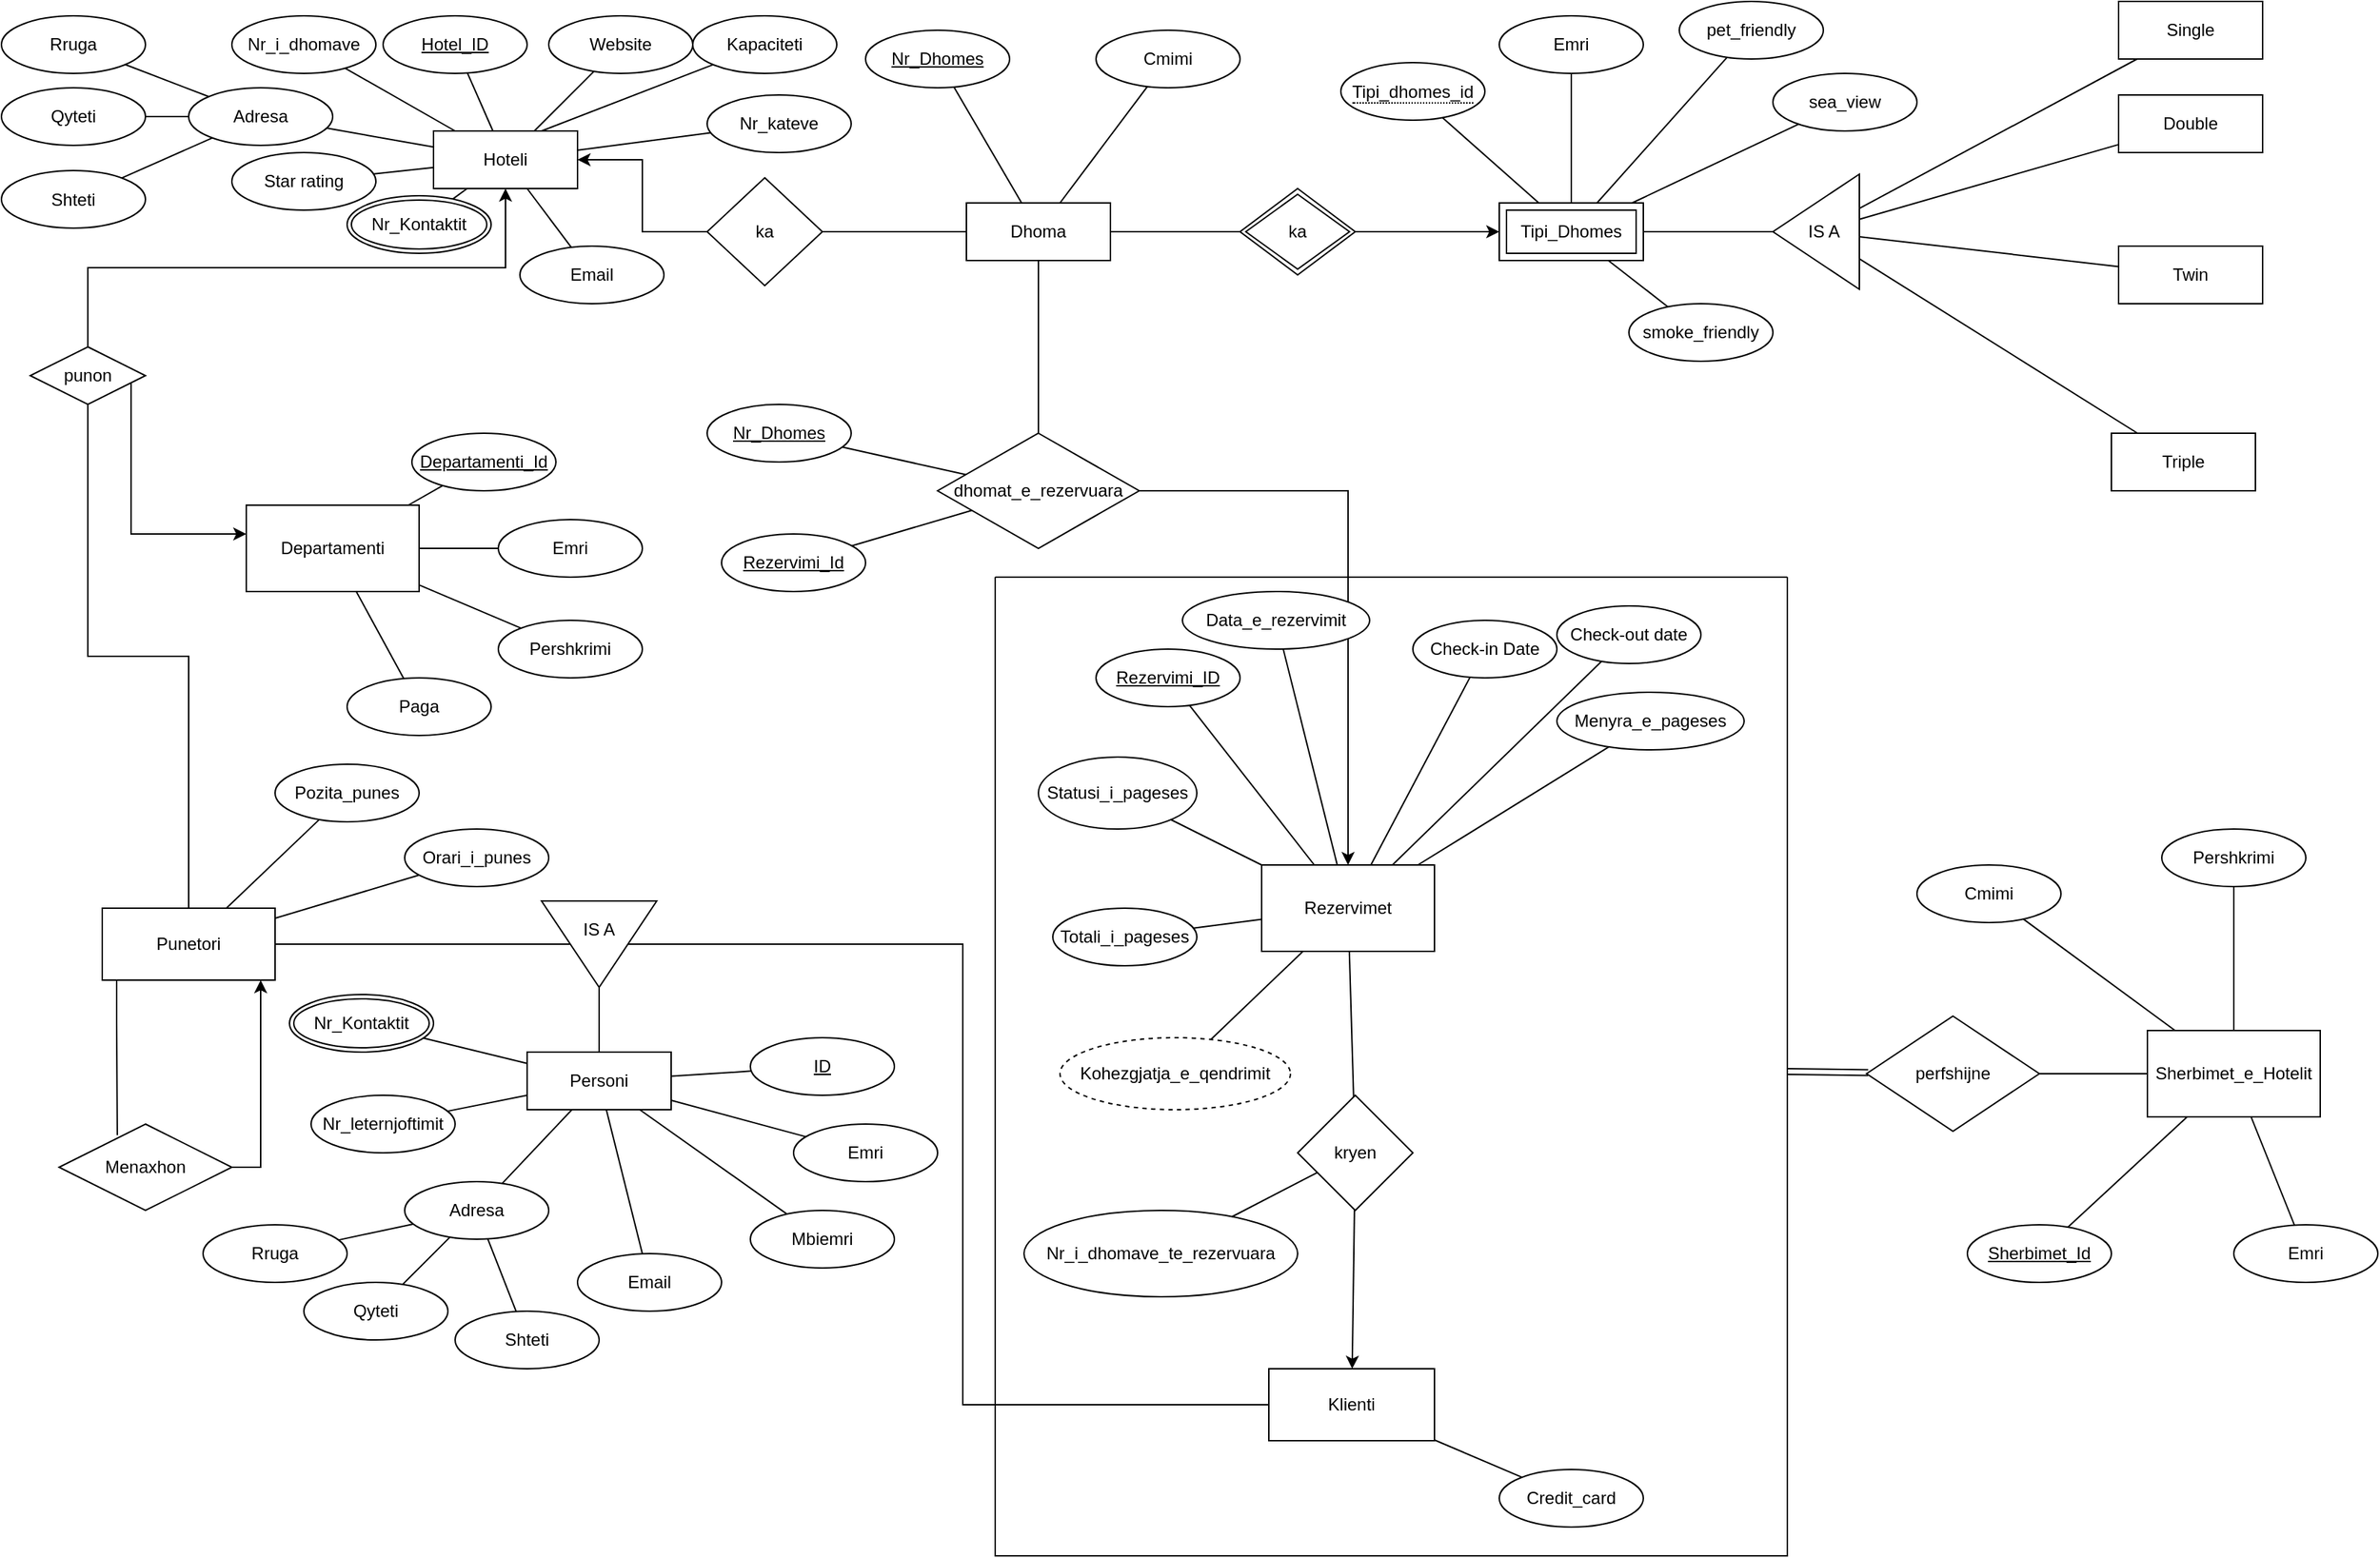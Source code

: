 <mxfile version="22.1.2" type="device">
  <diagram name="Page-1" id="bZDqbWqejR_PBSnVACXH">
    <mxGraphModel dx="1138" dy="535" grid="1" gridSize="10" guides="1" tooltips="1" connect="1" arrows="1" fold="1" page="1" pageScale="1" pageWidth="850" pageHeight="1100" math="0" shadow="0">
      <root>
        <mxCell id="0" />
        <mxCell id="1" parent="0" />
        <mxCell id="uRMu-1FA83THdJbEpQO8-3" value="" style="rounded=0;orthogonalLoop=1;jettySize=auto;html=1;edgeStyle=orthogonalEdgeStyle;exitX=0.5;exitY=0;exitDx=0;exitDy=0;" parent="1" source="uRMu-1FA83THdJbEpQO8-9" target="uRMu-1FA83THdJbEpQO8-1" edge="1">
          <mxGeometry relative="1" as="geometry">
            <mxPoint x="270" y="200" as="targetPoint" />
            <mxPoint x="164.444" y="164.444" as="sourcePoint" />
          </mxGeometry>
        </mxCell>
        <mxCell id="uRMu-1FA83THdJbEpQO8-1" value="Hoteli" style="whiteSpace=wrap;html=1;align=center;" parent="1" vertex="1">
          <mxGeometry x="310" y="100" width="100" height="40" as="geometry" />
        </mxCell>
        <mxCell id="uRMu-1FA83THdJbEpQO8-4" value="Departamenti" style="whiteSpace=wrap;html=1;" parent="1" vertex="1">
          <mxGeometry x="180" y="360" width="120" height="60" as="geometry" />
        </mxCell>
        <mxCell id="uRMu-1FA83THdJbEpQO8-8" value="" style="endArrow=none;html=1;rounded=0;edgeStyle=orthogonalEdgeStyle;" parent="1" source="uRMu-1FA83THdJbEpQO8-10" target="uRMu-1FA83THdJbEpQO8-9" edge="1">
          <mxGeometry relative="1" as="geometry">
            <mxPoint x="100" y="430" as="sourcePoint" />
            <mxPoint x="150" y="570" as="targetPoint" />
          </mxGeometry>
        </mxCell>
        <mxCell id="uRMu-1FA83THdJbEpQO8-11" value="" style="edgeStyle=orthogonalEdgeStyle;rounded=0;orthogonalLoop=1;jettySize=auto;html=1;exitX=1;exitY=0.5;exitDx=0;exitDy=0;" parent="1" source="uRMu-1FA83THdJbEpQO8-9" target="uRMu-1FA83THdJbEpQO8-4" edge="1">
          <mxGeometry relative="1" as="geometry">
            <mxPoint x="40" y="520" as="targetPoint" />
            <Array as="points">
              <mxPoint x="100" y="270" />
              <mxPoint x="100" y="380" />
            </Array>
          </mxGeometry>
        </mxCell>
        <mxCell id="uRMu-1FA83THdJbEpQO8-9" value="punon" style="shape=rhombus;perimeter=rhombusPerimeter;whiteSpace=wrap;html=1;align=center;" parent="1" vertex="1">
          <mxGeometry x="30" y="250" width="80" height="40" as="geometry" />
        </mxCell>
        <mxCell id="uRMu-1FA83THdJbEpQO8-10" value="Punetori" style="whiteSpace=wrap;html=1;" parent="1" vertex="1">
          <mxGeometry x="80" y="640" width="120" height="50" as="geometry" />
        </mxCell>
        <mxCell id="uRMu-1FA83THdJbEpQO8-14" value="Dhoma" style="whiteSpace=wrap;html=1;align=center;" parent="1" vertex="1">
          <mxGeometry x="680" y="150" width="100" height="40" as="geometry" />
        </mxCell>
        <mxCell id="uRMu-1FA83THdJbEpQO8-54" value="" style="edgeStyle=orthogonalEdgeStyle;rounded=0;orthogonalLoop=1;jettySize=auto;html=1;" parent="1" source="uRMu-1FA83THdJbEpQO8-15" target="uRMu-1FA83THdJbEpQO8-1" edge="1">
          <mxGeometry relative="1" as="geometry" />
        </mxCell>
        <mxCell id="uRMu-1FA83THdJbEpQO8-15" value="ka" style="rhombus;whiteSpace=wrap;html=1;" parent="1" vertex="1">
          <mxGeometry x="500" y="132.5" width="80" height="75" as="geometry" />
        </mxCell>
        <mxCell id="uRMu-1FA83THdJbEpQO8-17" value="" style="endArrow=none;html=1;rounded=0;" parent="1" source="uRMu-1FA83THdJbEpQO8-15" target="uRMu-1FA83THdJbEpQO8-14" edge="1">
          <mxGeometry width="50" height="50" relative="1" as="geometry">
            <mxPoint x="390" y="370" as="sourcePoint" />
            <mxPoint x="440" y="320" as="targetPoint" />
          </mxGeometry>
        </mxCell>
        <mxCell id="p3rGY-wQu5UvJGkEOhER-39" value="" style="edgeStyle=orthogonalEdgeStyle;rounded=0;orthogonalLoop=1;jettySize=auto;html=1;" parent="1" source="uRMu-1FA83THdJbEpQO8-25" target="uRMu-1FA83THdJbEpQO8-27" edge="1">
          <mxGeometry relative="1" as="geometry" />
        </mxCell>
        <mxCell id="uRMu-1FA83THdJbEpQO8-25" value="dhomat_e_rezervuara" style="rhombus;whiteSpace=wrap;html=1;" parent="1" vertex="1">
          <mxGeometry x="660" y="310" width="140" height="80" as="geometry" />
        </mxCell>
        <mxCell id="uRMu-1FA83THdJbEpQO8-27" value="Rezervimet" style="whiteSpace=wrap;html=1;" parent="1" vertex="1">
          <mxGeometry x="885" y="610" width="120" height="60" as="geometry" />
        </mxCell>
        <mxCell id="uRMu-1FA83THdJbEpQO8-29" value="" style="endArrow=none;html=1;rounded=0;" parent="1" source="uRMu-1FA83THdJbEpQO8-25" target="uRMu-1FA83THdJbEpQO8-14" edge="1">
          <mxGeometry width="50" height="50" relative="1" as="geometry">
            <mxPoint x="750" y="520" as="sourcePoint" />
            <mxPoint x="800" y="470" as="targetPoint" />
          </mxGeometry>
        </mxCell>
        <mxCell id="uRMu-1FA83THdJbEpQO8-37" value="perfshijne" style="rhombus;whiteSpace=wrap;html=1;" parent="1" vertex="1">
          <mxGeometry x="1305" y="715" width="120" height="80" as="geometry" />
        </mxCell>
        <mxCell id="uRMu-1FA83THdJbEpQO8-40" value="Sherbimet_e_Hotelit" style="whiteSpace=wrap;html=1;" parent="1" vertex="1">
          <mxGeometry x="1500" y="725" width="120" height="60" as="geometry" />
        </mxCell>
        <mxCell id="uRMu-1FA83THdJbEpQO8-42" value="Hotel_ID" style="ellipse;whiteSpace=wrap;html=1;align=center;fontStyle=4;" parent="1" vertex="1">
          <mxGeometry x="275" y="20" width="100" height="40" as="geometry" />
        </mxCell>
        <mxCell id="uRMu-1FA83THdJbEpQO8-43" value="" style="endArrow=none;html=1;rounded=0;" parent="1" source="uRMu-1FA83THdJbEpQO8-42" target="uRMu-1FA83THdJbEpQO8-1" edge="1">
          <mxGeometry relative="1" as="geometry">
            <mxPoint x="500" y="310" as="sourcePoint" />
            <mxPoint x="320" y="150" as="targetPoint" />
            <Array as="points" />
          </mxGeometry>
        </mxCell>
        <mxCell id="uRMu-1FA83THdJbEpQO8-44" value="Adresa" style="ellipse;whiteSpace=wrap;html=1;align=center;" parent="1" vertex="1">
          <mxGeometry x="140" y="70" width="100" height="40" as="geometry" />
        </mxCell>
        <mxCell id="uRMu-1FA83THdJbEpQO8-45" value="Website" style="ellipse;whiteSpace=wrap;html=1;align=center;" parent="1" vertex="1">
          <mxGeometry x="390" y="20" width="100" height="40" as="geometry" />
        </mxCell>
        <mxCell id="uRMu-1FA83THdJbEpQO8-46" value="Kapaciteti" style="ellipse;whiteSpace=wrap;html=1;align=center;" parent="1" vertex="1">
          <mxGeometry x="490" y="20" width="100" height="40" as="geometry" />
        </mxCell>
        <mxCell id="uRMu-1FA83THdJbEpQO8-47" value="Nr_i_dhomave" style="ellipse;whiteSpace=wrap;html=1;align=center;" parent="1" vertex="1">
          <mxGeometry x="170" y="20" width="100" height="40" as="geometry" />
        </mxCell>
        <mxCell id="uRMu-1FA83THdJbEpQO8-50" value="Nr_kateve" style="ellipse;whiteSpace=wrap;html=1;align=center;" parent="1" vertex="1">
          <mxGeometry x="500" y="75" width="100" height="40" as="geometry" />
        </mxCell>
        <mxCell id="uRMu-1FA83THdJbEpQO8-52" value="" style="endArrow=none;html=1;rounded=0;" parent="1" source="uRMu-1FA83THdJbEpQO8-44" target="uRMu-1FA83THdJbEpQO8-1" edge="1">
          <mxGeometry relative="1" as="geometry">
            <mxPoint x="260" y="110" as="sourcePoint" />
            <mxPoint x="420" y="110" as="targetPoint" />
          </mxGeometry>
        </mxCell>
        <mxCell id="uRMu-1FA83THdJbEpQO8-53" value="" style="endArrow=none;html=1;rounded=0;" parent="1" source="uRMu-1FA83THdJbEpQO8-1" target="uRMu-1FA83THdJbEpQO8-45" edge="1">
          <mxGeometry relative="1" as="geometry">
            <mxPoint x="260" y="110" as="sourcePoint" />
            <mxPoint x="420" y="110" as="targetPoint" />
          </mxGeometry>
        </mxCell>
        <mxCell id="uRMu-1FA83THdJbEpQO8-55" value="" style="endArrow=none;html=1;rounded=0;" parent="1" source="uRMu-1FA83THdJbEpQO8-1" target="uRMu-1FA83THdJbEpQO8-50" edge="1">
          <mxGeometry relative="1" as="geometry">
            <mxPoint x="400" y="230" as="sourcePoint" />
            <mxPoint x="560" y="230" as="targetPoint" />
          </mxGeometry>
        </mxCell>
        <mxCell id="uRMu-1FA83THdJbEpQO8-56" value="" style="endArrow=none;html=1;rounded=0;exitX=0.75;exitY=0;exitDx=0;exitDy=0;" parent="1" source="uRMu-1FA83THdJbEpQO8-1" target="uRMu-1FA83THdJbEpQO8-46" edge="1">
          <mxGeometry relative="1" as="geometry">
            <mxPoint x="400" y="230" as="sourcePoint" />
            <mxPoint x="560" y="230" as="targetPoint" />
          </mxGeometry>
        </mxCell>
        <mxCell id="uRMu-1FA83THdJbEpQO8-58" value="" style="endArrow=none;html=1;rounded=0;" parent="1" source="uRMu-1FA83THdJbEpQO8-47" target="uRMu-1FA83THdJbEpQO8-1" edge="1">
          <mxGeometry relative="1" as="geometry">
            <mxPoint x="400" y="290" as="sourcePoint" />
            <mxPoint x="560" y="290" as="targetPoint" />
          </mxGeometry>
        </mxCell>
        <mxCell id="uRMu-1FA83THdJbEpQO8-60" value="" style="endArrow=none;html=1;rounded=0;" parent="1" source="uRMu-1FA83THdJbEpQO8-1" target="ZMb_qGOF551r1S94tdq5-6" edge="1">
          <mxGeometry relative="1" as="geometry">
            <mxPoint x="400" y="290" as="sourcePoint" />
            <mxPoint x="429.992" y="208.422" as="targetPoint" />
          </mxGeometry>
        </mxCell>
        <mxCell id="uRMu-1FA83THdJbEpQO8-61" value="" style="endArrow=none;html=1;rounded=0;" parent="1" source="uRMu-1FA83THdJbEpQO8-195" target="uRMu-1FA83THdJbEpQO8-1" edge="1">
          <mxGeometry relative="1" as="geometry">
            <mxPoint x="267.974" y="233.423" as="sourcePoint" />
            <mxPoint x="560" y="290" as="targetPoint" />
          </mxGeometry>
        </mxCell>
        <mxCell id="uRMu-1FA83THdJbEpQO8-62" value="Nr_Dhomes" style="ellipse;whiteSpace=wrap;html=1;align=center;fontStyle=4;" parent="1" vertex="1">
          <mxGeometry x="610" y="30" width="100" height="40" as="geometry" />
        </mxCell>
        <mxCell id="uRMu-1FA83THdJbEpQO8-63" value="Cmimi" style="ellipse;whiteSpace=wrap;html=1;align=center;" parent="1" vertex="1">
          <mxGeometry x="770" y="30" width="100" height="40" as="geometry" />
        </mxCell>
        <mxCell id="uRMu-1FA83THdJbEpQO8-68" value="" style="endArrow=none;html=1;rounded=0;" parent="1" source="uRMu-1FA83THdJbEpQO8-14" target="uRMu-1FA83THdJbEpQO8-62" edge="1">
          <mxGeometry relative="1" as="geometry">
            <mxPoint x="720" y="290" as="sourcePoint" />
            <mxPoint x="880" y="290" as="targetPoint" />
          </mxGeometry>
        </mxCell>
        <mxCell id="uRMu-1FA83THdJbEpQO8-69" value="" style="endArrow=none;html=1;rounded=0;" parent="1" source="uRMu-1FA83THdJbEpQO8-14" target="uRMu-1FA83THdJbEpQO8-63" edge="1">
          <mxGeometry relative="1" as="geometry">
            <mxPoint x="720" y="290" as="sourcePoint" />
            <mxPoint x="880" y="290" as="targetPoint" />
          </mxGeometry>
        </mxCell>
        <mxCell id="uRMu-1FA83THdJbEpQO8-79" value="smoke_friendly" style="ellipse;whiteSpace=wrap;html=1;align=center;" parent="1" vertex="1">
          <mxGeometry x="1140" y="220" width="100" height="40" as="geometry" />
        </mxCell>
        <mxCell id="uRMu-1FA83THdJbEpQO8-80" value="Emri" style="ellipse;whiteSpace=wrap;html=1;align=center;" parent="1" vertex="1">
          <mxGeometry x="1050" y="20" width="100" height="40" as="geometry" />
        </mxCell>
        <mxCell id="uRMu-1FA83THdJbEpQO8-81" value="sea_view" style="ellipse;whiteSpace=wrap;html=1;align=center;" parent="1" vertex="1">
          <mxGeometry x="1240" y="60" width="100" height="40" as="geometry" />
        </mxCell>
        <mxCell id="uRMu-1FA83THdJbEpQO8-84" value="pet_friendly" style="ellipse;whiteSpace=wrap;html=1;align=center;" parent="1" vertex="1">
          <mxGeometry x="1175" y="10" width="100" height="40" as="geometry" />
        </mxCell>
        <mxCell id="uRMu-1FA83THdJbEpQO8-85" value="" style="endArrow=none;html=1;rounded=0;" parent="1" source="uRMu-1FA83THdJbEpQO8-205" target="uRMu-1FA83THdJbEpQO8-79" edge="1">
          <mxGeometry relative="1" as="geometry">
            <mxPoint x="1101" y="181.421" as="sourcePoint" />
            <mxPoint x="1320" y="90" as="targetPoint" />
          </mxGeometry>
        </mxCell>
        <mxCell id="uRMu-1FA83THdJbEpQO8-86" value="" style="endArrow=none;html=1;rounded=0;" parent="1" source="uRMu-1FA83THdJbEpQO8-205" target="uRMu-1FA83THdJbEpQO8-84" edge="1">
          <mxGeometry relative="1" as="geometry">
            <mxPoint x="1101" y="155.454" as="sourcePoint" />
            <mxPoint x="1320" y="90" as="targetPoint" />
          </mxGeometry>
        </mxCell>
        <mxCell id="uRMu-1FA83THdJbEpQO8-88" value="" style="endArrow=none;html=1;rounded=0;" parent="1" source="uRMu-1FA83THdJbEpQO8-205" target="uRMu-1FA83THdJbEpQO8-80" edge="1">
          <mxGeometry relative="1" as="geometry">
            <mxPoint x="1066.388" y="140" as="sourcePoint" />
            <mxPoint x="1320" y="90" as="targetPoint" />
          </mxGeometry>
        </mxCell>
        <mxCell id="uRMu-1FA83THdJbEpQO8-89" value="" style="endArrow=none;html=1;rounded=0;" parent="1" source="uRMu-1FA83THdJbEpQO8-205" target="uRMu-1FA83THdJbEpQO8-206" edge="1">
          <mxGeometry relative="1" as="geometry">
            <mxPoint x="1038.0" y="140" as="sourcePoint" />
            <mxPoint x="1030" y="60" as="targetPoint" />
          </mxGeometry>
        </mxCell>
        <mxCell id="uRMu-1FA83THdJbEpQO8-91" value="" style="endArrow=none;html=1;rounded=0;" parent="1" source="uRMu-1FA83THdJbEpQO8-205" target="uRMu-1FA83THdJbEpQO8-81" edge="1">
          <mxGeometry relative="1" as="geometry">
            <mxPoint x="1101" y="166.08" as="sourcePoint" />
            <mxPoint x="1320" y="90" as="targetPoint" />
          </mxGeometry>
        </mxCell>
        <mxCell id="uRMu-1FA83THdJbEpQO8-93" value="Departamenti_Id" style="ellipse;whiteSpace=wrap;html=1;align=center;fontStyle=4;" parent="1" vertex="1">
          <mxGeometry x="295" y="310" width="100" height="40" as="geometry" />
        </mxCell>
        <mxCell id="uRMu-1FA83THdJbEpQO8-95" value="Pershkrimi" style="ellipse;whiteSpace=wrap;html=1;align=center;" parent="1" vertex="1">
          <mxGeometry x="355" y="440" width="100" height="40" as="geometry" />
        </mxCell>
        <mxCell id="uRMu-1FA83THdJbEpQO8-96" value="Paga" style="ellipse;whiteSpace=wrap;html=1;align=center;" parent="1" vertex="1">
          <mxGeometry x="250" y="480" width="100" height="40" as="geometry" />
        </mxCell>
        <mxCell id="uRMu-1FA83THdJbEpQO8-97" value="Emri" style="ellipse;whiteSpace=wrap;html=1;align=center;" parent="1" vertex="1">
          <mxGeometry x="355" y="370" width="100" height="40" as="geometry" />
        </mxCell>
        <mxCell id="uRMu-1FA83THdJbEpQO8-98" value="" style="endArrow=none;html=1;rounded=0;" parent="1" source="uRMu-1FA83THdJbEpQO8-4" target="uRMu-1FA83THdJbEpQO8-93" edge="1">
          <mxGeometry relative="1" as="geometry">
            <mxPoint x="165" y="430" as="sourcePoint" />
            <mxPoint x="325" y="430" as="targetPoint" />
          </mxGeometry>
        </mxCell>
        <mxCell id="uRMu-1FA83THdJbEpQO8-99" value="" style="endArrow=none;html=1;rounded=0;" parent="1" source="uRMu-1FA83THdJbEpQO8-4" target="uRMu-1FA83THdJbEpQO8-96" edge="1">
          <mxGeometry relative="1" as="geometry">
            <mxPoint x="310" y="230" as="sourcePoint" />
            <mxPoint x="470" y="230" as="targetPoint" />
          </mxGeometry>
        </mxCell>
        <mxCell id="uRMu-1FA83THdJbEpQO8-100" value="" style="endArrow=none;html=1;rounded=0;" parent="1" source="uRMu-1FA83THdJbEpQO8-4" target="uRMu-1FA83THdJbEpQO8-95" edge="1">
          <mxGeometry relative="1" as="geometry">
            <mxPoint x="310" y="230" as="sourcePoint" />
            <mxPoint x="470" y="230" as="targetPoint" />
          </mxGeometry>
        </mxCell>
        <mxCell id="uRMu-1FA83THdJbEpQO8-101" value="" style="endArrow=none;html=1;rounded=0;" parent="1" source="uRMu-1FA83THdJbEpQO8-4" target="uRMu-1FA83THdJbEpQO8-97" edge="1">
          <mxGeometry relative="1" as="geometry">
            <mxPoint x="310" y="230" as="sourcePoint" />
            <mxPoint x="470" y="230" as="targetPoint" />
          </mxGeometry>
        </mxCell>
        <mxCell id="uRMu-1FA83THdJbEpQO8-104" value="Rezervimi_Id" style="ellipse;whiteSpace=wrap;html=1;align=center;fontStyle=4;" parent="1" vertex="1">
          <mxGeometry x="510" y="380" width="100" height="40" as="geometry" />
        </mxCell>
        <mxCell id="uRMu-1FA83THdJbEpQO8-105" value="Nr_Dhomes" style="ellipse;whiteSpace=wrap;html=1;align=center;fontStyle=4;" parent="1" vertex="1">
          <mxGeometry x="500" y="290" width="100" height="40" as="geometry" />
        </mxCell>
        <mxCell id="uRMu-1FA83THdJbEpQO8-106" value="" style="endArrow=none;html=1;rounded=0;" parent="1" source="uRMu-1FA83THdJbEpQO8-104" target="uRMu-1FA83THdJbEpQO8-25" edge="1">
          <mxGeometry relative="1" as="geometry">
            <mxPoint x="530" y="440" as="sourcePoint" />
            <mxPoint x="690" y="440" as="targetPoint" />
          </mxGeometry>
        </mxCell>
        <mxCell id="uRMu-1FA83THdJbEpQO8-107" value="" style="endArrow=none;html=1;rounded=0;" parent="1" source="uRMu-1FA83THdJbEpQO8-105" target="uRMu-1FA83THdJbEpQO8-25" edge="1">
          <mxGeometry relative="1" as="geometry">
            <mxPoint x="530" y="440" as="sourcePoint" />
            <mxPoint x="690" y="440" as="targetPoint" />
          </mxGeometry>
        </mxCell>
        <mxCell id="uRMu-1FA83THdJbEpQO8-108" value="Sherbimet_Id" style="ellipse;whiteSpace=wrap;html=1;align=center;fontStyle=4;" parent="1" vertex="1">
          <mxGeometry x="1375" y="860" width="100" height="40" as="geometry" />
        </mxCell>
        <mxCell id="uRMu-1FA83THdJbEpQO8-109" value="Cmimi" style="ellipse;whiteSpace=wrap;html=1;align=center;" parent="1" vertex="1">
          <mxGeometry x="1340" y="610" width="100" height="40" as="geometry" />
        </mxCell>
        <mxCell id="uRMu-1FA83THdJbEpQO8-110" value="Pershkrimi" style="ellipse;whiteSpace=wrap;html=1;align=center;" parent="1" vertex="1">
          <mxGeometry x="1510" y="585" width="100" height="40" as="geometry" />
        </mxCell>
        <mxCell id="uRMu-1FA83THdJbEpQO8-111" value="Emri" style="ellipse;whiteSpace=wrap;html=1;align=center;" parent="1" vertex="1">
          <mxGeometry x="1560" y="860" width="100" height="40" as="geometry" />
        </mxCell>
        <mxCell id="uRMu-1FA83THdJbEpQO8-116" value="" style="endArrow=none;html=1;rounded=0;" parent="1" source="uRMu-1FA83THdJbEpQO8-109" target="uRMu-1FA83THdJbEpQO8-40" edge="1">
          <mxGeometry relative="1" as="geometry">
            <mxPoint x="1290" y="350" as="sourcePoint" />
            <mxPoint x="1450" y="350" as="targetPoint" />
          </mxGeometry>
        </mxCell>
        <mxCell id="uRMu-1FA83THdJbEpQO8-117" value="" style="endArrow=none;html=1;rounded=0;" parent="1" source="uRMu-1FA83THdJbEpQO8-40" target="uRMu-1FA83THdJbEpQO8-110" edge="1">
          <mxGeometry relative="1" as="geometry">
            <mxPoint x="1290" y="350" as="sourcePoint" />
            <mxPoint x="1450" y="350" as="targetPoint" />
          </mxGeometry>
        </mxCell>
        <mxCell id="uRMu-1FA83THdJbEpQO8-118" value="" style="endArrow=none;html=1;rounded=0;" parent="1" source="uRMu-1FA83THdJbEpQO8-40" target="uRMu-1FA83THdJbEpQO8-111" edge="1">
          <mxGeometry relative="1" as="geometry">
            <mxPoint x="1290" y="350" as="sourcePoint" />
            <mxPoint x="1490" y="260" as="targetPoint" />
          </mxGeometry>
        </mxCell>
        <mxCell id="uRMu-1FA83THdJbEpQO8-119" value="" style="endArrow=none;html=1;rounded=0;" parent="1" source="uRMu-1FA83THdJbEpQO8-40" target="uRMu-1FA83THdJbEpQO8-108" edge="1">
          <mxGeometry relative="1" as="geometry">
            <mxPoint x="1290" y="350" as="sourcePoint" />
            <mxPoint x="1450" y="350" as="targetPoint" />
          </mxGeometry>
        </mxCell>
        <mxCell id="uRMu-1FA83THdJbEpQO8-124" value="Menyra_e_pageses" style="ellipse;whiteSpace=wrap;html=1;align=center;" parent="1" vertex="1">
          <mxGeometry x="1090" y="490" width="130" height="40" as="geometry" />
        </mxCell>
        <mxCell id="uRMu-1FA83THdJbEpQO8-125" value="Check-out date" style="ellipse;whiteSpace=wrap;html=1;align=center;" parent="1" vertex="1">
          <mxGeometry x="1090" y="430" width="100" height="40" as="geometry" />
        </mxCell>
        <mxCell id="uRMu-1FA83THdJbEpQO8-137" value="" style="endArrow=none;html=1;rounded=0;" parent="1" source="uRMu-1FA83THdJbEpQO8-27" target="uRMu-1FA83THdJbEpQO8-121" edge="1">
          <mxGeometry relative="1" as="geometry">
            <mxPoint x="780" y="479.33" as="sourcePoint" />
            <mxPoint x="940.0" y="479.33" as="targetPoint" />
          </mxGeometry>
        </mxCell>
        <mxCell id="uRMu-1FA83THdJbEpQO8-138" value="" style="endArrow=none;html=1;rounded=0;" parent="1" source="uRMu-1FA83THdJbEpQO8-27" target="uRMu-1FA83THdJbEpQO8-122" edge="1">
          <mxGeometry relative="1" as="geometry">
            <mxPoint x="850" y="449.33" as="sourcePoint" />
            <mxPoint x="1010" y="449.33" as="targetPoint" />
          </mxGeometry>
        </mxCell>
        <mxCell id="uRMu-1FA83THdJbEpQO8-140" value="" style="endArrow=none;html=1;rounded=0;" parent="1" source="uRMu-1FA83THdJbEpQO8-27" target="uRMu-1FA83THdJbEpQO8-124" edge="1">
          <mxGeometry relative="1" as="geometry">
            <mxPoint x="870" y="380" as="sourcePoint" />
            <mxPoint x="1030" y="380" as="targetPoint" />
          </mxGeometry>
        </mxCell>
        <mxCell id="uRMu-1FA83THdJbEpQO8-141" value="" style="endArrow=none;html=1;rounded=0;" parent="1" source="uRMu-1FA83THdJbEpQO8-27" target="uRMu-1FA83THdJbEpQO8-125" edge="1">
          <mxGeometry relative="1" as="geometry">
            <mxPoint x="870" y="380" as="sourcePoint" />
            <mxPoint x="1030" y="380" as="targetPoint" />
          </mxGeometry>
        </mxCell>
        <mxCell id="uRMu-1FA83THdJbEpQO8-142" value="" style="endArrow=none;html=1;rounded=0;" parent="1" source="uRMu-1FA83THdJbEpQO8-27" target="uRMu-1FA83THdJbEpQO8-126" edge="1">
          <mxGeometry relative="1" as="geometry">
            <mxPoint x="950" y="350" as="sourcePoint" />
            <mxPoint x="1030" y="380" as="targetPoint" />
          </mxGeometry>
        </mxCell>
        <mxCell id="uRMu-1FA83THdJbEpQO8-143" value="" style="endArrow=none;html=1;rounded=0;" parent="1" source="uRMu-1FA83THdJbEpQO8-209" target="uRMu-1FA83THdJbEpQO8-27" edge="1">
          <mxGeometry relative="1" as="geometry">
            <mxPoint x="1021.283" y="268.717" as="sourcePoint" />
            <mxPoint x="1030" y="380" as="targetPoint" />
          </mxGeometry>
        </mxCell>
        <mxCell id="uRMu-1FA83THdJbEpQO8-144" value="" style="endArrow=none;html=1;rounded=0;" parent="1" source="uRMu-1FA83THdJbEpQO8-128" target="uRMu-1FA83THdJbEpQO8-27" edge="1">
          <mxGeometry relative="1" as="geometry">
            <mxPoint x="870" y="380" as="sourcePoint" />
            <mxPoint x="1030" y="380" as="targetPoint" />
          </mxGeometry>
        </mxCell>
        <mxCell id="uRMu-1FA83THdJbEpQO8-145" value="" style="endArrow=none;html=1;rounded=0;" parent="1" source="uRMu-1FA83THdJbEpQO8-120" target="uRMu-1FA83THdJbEpQO8-27" edge="1">
          <mxGeometry relative="1" as="geometry">
            <mxPoint x="870" y="380" as="sourcePoint" />
            <mxPoint x="1030" y="380" as="targetPoint" />
          </mxGeometry>
        </mxCell>
        <mxCell id="uRMu-1FA83THdJbEpQO8-157" value="" style="endArrow=none;html=1;rounded=0;" parent="1" source="uRMu-1FA83THdJbEpQO8-10" target="p3rGY-wQu5UvJGkEOhER-33" edge="1">
          <mxGeometry relative="1" as="geometry">
            <mxPoint x="170" y="665" as="sourcePoint" />
            <mxPoint x="365" y="665" as="targetPoint" />
          </mxGeometry>
        </mxCell>
        <mxCell id="uRMu-1FA83THdJbEpQO8-158" value="" style="endArrow=none;html=1;rounded=0;edgeStyle=orthogonalEdgeStyle;entryX=0;entryY=0.5;entryDx=0;entryDy=0;" parent="1" source="p3rGY-wQu5UvJGkEOhER-33" target="uRMu-1FA83THdJbEpQO8-20" edge="1">
          <mxGeometry relative="1" as="geometry">
            <mxPoint x="485" y="665" as="sourcePoint" />
            <mxPoint x="410" y="690" as="targetPoint" />
          </mxGeometry>
        </mxCell>
        <mxCell id="uRMu-1FA83THdJbEpQO8-159" value="" style="endArrow=none;html=1;rounded=0;" parent="1" source="uRMu-1FA83THdJbEpQO8-160" target="p3rGY-wQu5UvJGkEOhER-33" edge="1">
          <mxGeometry relative="1" as="geometry">
            <mxPoint x="425" y="810" as="sourcePoint" />
            <mxPoint x="425" y="695" as="targetPoint" />
          </mxGeometry>
        </mxCell>
        <mxCell id="uRMu-1FA83THdJbEpQO8-160" value="Personi" style="whiteSpace=wrap;html=1;align=center;" parent="1" vertex="1">
          <mxGeometry x="375" y="740" width="100" height="40" as="geometry" />
        </mxCell>
        <mxCell id="uRMu-1FA83THdJbEpQO8-163" value="Nr_leternjoftimit" style="ellipse;whiteSpace=wrap;html=1;align=center;" parent="1" vertex="1">
          <mxGeometry x="225" y="770" width="100" height="40" as="geometry" />
        </mxCell>
        <mxCell id="uRMu-1FA83THdJbEpQO8-165" value="Mbiemri" style="ellipse;whiteSpace=wrap;html=1;align=center;" parent="1" vertex="1">
          <mxGeometry x="530" y="850" width="100" height="40" as="geometry" />
        </mxCell>
        <mxCell id="uRMu-1FA83THdJbEpQO8-168" value="Emri" style="ellipse;whiteSpace=wrap;html=1;align=center;" parent="1" vertex="1">
          <mxGeometry x="560" y="790" width="100" height="40" as="geometry" />
        </mxCell>
        <mxCell id="uRMu-1FA83THdJbEpQO8-169" value="ID" style="ellipse;whiteSpace=wrap;html=1;align=center;fontStyle=4;" parent="1" vertex="1">
          <mxGeometry x="530" y="730" width="100" height="40" as="geometry" />
        </mxCell>
        <mxCell id="uRMu-1FA83THdJbEpQO8-177" value="" style="endArrow=none;html=1;rounded=0;" parent="1" source="uRMu-1FA83THdJbEpQO8-160" target="uRMu-1FA83THdJbEpQO8-169" edge="1">
          <mxGeometry relative="1" as="geometry">
            <mxPoint x="380" y="790" as="sourcePoint" />
            <mxPoint x="540" y="790" as="targetPoint" />
          </mxGeometry>
        </mxCell>
        <mxCell id="uRMu-1FA83THdJbEpQO8-178" value="" style="endArrow=none;html=1;rounded=0;" parent="1" source="uRMu-1FA83THdJbEpQO8-160" target="uRMu-1FA83THdJbEpQO8-168" edge="1">
          <mxGeometry relative="1" as="geometry">
            <mxPoint x="380" y="790" as="sourcePoint" />
            <mxPoint x="540" y="790" as="targetPoint" />
          </mxGeometry>
        </mxCell>
        <mxCell id="uRMu-1FA83THdJbEpQO8-179" value="" style="endArrow=none;html=1;rounded=0;" parent="1" source="uRMu-1FA83THdJbEpQO8-160" target="uRMu-1FA83THdJbEpQO8-165" edge="1">
          <mxGeometry relative="1" as="geometry">
            <mxPoint x="380" y="790" as="sourcePoint" />
            <mxPoint x="540" y="790" as="targetPoint" />
          </mxGeometry>
        </mxCell>
        <mxCell id="uRMu-1FA83THdJbEpQO8-180" value="" style="endArrow=none;html=1;rounded=0;" parent="1" source="ZMb_qGOF551r1S94tdq5-7" target="uRMu-1FA83THdJbEpQO8-160" edge="1">
          <mxGeometry relative="1" as="geometry">
            <mxPoint x="454.833" y="870.107" as="sourcePoint" />
            <mxPoint x="540" y="790" as="targetPoint" />
          </mxGeometry>
        </mxCell>
        <mxCell id="uRMu-1FA83THdJbEpQO8-181" value="" style="endArrow=none;html=1;rounded=0;" parent="1" source="uRMu-1FA83THdJbEpQO8-194" target="uRMu-1FA83THdJbEpQO8-160" edge="1">
          <mxGeometry relative="1" as="geometry">
            <mxPoint x="300" y="840" as="sourcePoint" />
            <mxPoint x="460" y="840" as="targetPoint" />
          </mxGeometry>
        </mxCell>
        <mxCell id="uRMu-1FA83THdJbEpQO8-182" value="" style="endArrow=none;html=1;rounded=0;" parent="1" source="uRMu-1FA83THdJbEpQO8-160" target="uRMu-1FA83THdJbEpQO8-163" edge="1">
          <mxGeometry relative="1" as="geometry">
            <mxPoint x="380" y="790" as="sourcePoint" />
            <mxPoint x="540" y="790" as="targetPoint" />
          </mxGeometry>
        </mxCell>
        <mxCell id="uRMu-1FA83THdJbEpQO8-187" value="Orari_i_punes" style="ellipse;whiteSpace=wrap;html=1;align=center;" parent="1" vertex="1">
          <mxGeometry x="290" y="585" width="100" height="40" as="geometry" />
        </mxCell>
        <mxCell id="uRMu-1FA83THdJbEpQO8-188" value="Pozita_punes" style="ellipse;whiteSpace=wrap;html=1;align=center;" parent="1" vertex="1">
          <mxGeometry x="200" y="540" width="100" height="40" as="geometry" />
        </mxCell>
        <mxCell id="uRMu-1FA83THdJbEpQO8-189" value="Adresa" style="ellipse;whiteSpace=wrap;html=1;align=center;" parent="1" vertex="1">
          <mxGeometry x="290" y="830" width="100" height="40" as="geometry" />
        </mxCell>
        <mxCell id="uRMu-1FA83THdJbEpQO8-190" value="" style="endArrow=none;html=1;rounded=0;" parent="1" source="uRMu-1FA83THdJbEpQO8-189" target="uRMu-1FA83THdJbEpQO8-160" edge="1">
          <mxGeometry relative="1" as="geometry">
            <mxPoint x="235" y="705" as="sourcePoint" />
            <mxPoint x="395" y="705" as="targetPoint" />
          </mxGeometry>
        </mxCell>
        <mxCell id="uRMu-1FA83THdJbEpQO8-192" value="" style="endArrow=none;html=1;rounded=0;" parent="1" source="uRMu-1FA83THdJbEpQO8-10" target="uRMu-1FA83THdJbEpQO8-187" edge="1">
          <mxGeometry relative="1" as="geometry">
            <mxPoint x="220" y="670" as="sourcePoint" />
            <mxPoint x="380" y="670" as="targetPoint" />
          </mxGeometry>
        </mxCell>
        <mxCell id="uRMu-1FA83THdJbEpQO8-193" value="" style="endArrow=none;html=1;rounded=0;" parent="1" source="uRMu-1FA83THdJbEpQO8-10" target="uRMu-1FA83THdJbEpQO8-188" edge="1">
          <mxGeometry relative="1" as="geometry">
            <mxPoint x="220" y="670" as="sourcePoint" />
            <mxPoint x="380" y="670" as="targetPoint" />
          </mxGeometry>
        </mxCell>
        <mxCell id="uRMu-1FA83THdJbEpQO8-194" value="Nr_Kontaktit" style="ellipse;shape=doubleEllipse;margin=3;whiteSpace=wrap;html=1;align=center;" parent="1" vertex="1">
          <mxGeometry x="210" y="700" width="100" height="40" as="geometry" />
        </mxCell>
        <mxCell id="uRMu-1FA83THdJbEpQO8-195" value="Nr_Kontaktit" style="ellipse;shape=doubleEllipse;margin=3;whiteSpace=wrap;html=1;align=center;" parent="1" vertex="1">
          <mxGeometry x="250" y="145" width="100" height="40" as="geometry" />
        </mxCell>
        <mxCell id="uRMu-1FA83THdJbEpQO8-199" value="" style="endArrow=none;html=1;rounded=0;" parent="1" source="uRMu-1FA83THdJbEpQO8-32" target="uRMu-1FA83THdJbEpQO8-27" edge="1">
          <mxGeometry relative="1" as="geometry">
            <mxPoint x="570" y="560" as="sourcePoint" />
            <mxPoint x="730" y="560" as="targetPoint" />
          </mxGeometry>
        </mxCell>
        <mxCell id="uRMu-1FA83THdJbEpQO8-202" style="edgeStyle=orthogonalEdgeStyle;rounded=0;orthogonalLoop=1;jettySize=auto;html=1;exitX=0.5;exitY=1;exitDx=0;exitDy=0;" parent="1" source="uRMu-1FA83THdJbEpQO8-95" target="uRMu-1FA83THdJbEpQO8-95" edge="1">
          <mxGeometry relative="1" as="geometry" />
        </mxCell>
        <mxCell id="uRMu-1FA83THdJbEpQO8-206" value="&lt;span style=&quot;border-bottom: 1px dotted&quot;&gt;Tipi_dhomes_id&lt;/span&gt;" style="ellipse;whiteSpace=wrap;html=1;align=center;" parent="1" vertex="1">
          <mxGeometry x="940" y="52.5" width="100" height="40" as="geometry" />
        </mxCell>
        <mxCell id="uRMu-1FA83THdJbEpQO8-208" value="" style="rounded=0;orthogonalLoop=1;jettySize=auto;html=1;" parent="1" source="uRMu-1FA83THdJbEpQO8-207" target="uRMu-1FA83THdJbEpQO8-205" edge="1">
          <mxGeometry relative="1" as="geometry" />
        </mxCell>
        <mxCell id="uRMu-1FA83THdJbEpQO8-207" value="ka" style="shape=rhombus;double=1;perimeter=rhombusPerimeter;whiteSpace=wrap;html=1;align=center;" parent="1" vertex="1">
          <mxGeometry x="870" y="140" width="80" height="60" as="geometry" />
        </mxCell>
        <mxCell id="1G9QirDlcXF-kHxyTmiF-3" value="" style="endArrow=none;html=1;rounded=0;exitX=0.337;exitY=0.13;exitDx=0;exitDy=0;exitPerimeter=0;" parent="1" source="1G9QirDlcXF-kHxyTmiF-4" edge="1">
          <mxGeometry width="50" height="50" relative="1" as="geometry">
            <mxPoint x="100" y="790" as="sourcePoint" />
            <mxPoint x="90" y="690" as="targetPoint" />
            <Array as="points">
              <mxPoint x="90" y="720" />
            </Array>
          </mxGeometry>
        </mxCell>
        <mxCell id="1G9QirDlcXF-kHxyTmiF-5" style="rounded=0;orthogonalLoop=1;jettySize=auto;html=1;exitX=1;exitY=0.5;exitDx=0;exitDy=0;" parent="1" source="1G9QirDlcXF-kHxyTmiF-4" edge="1">
          <mxGeometry relative="1" as="geometry">
            <mxPoint x="110" y="790.0" as="sourcePoint" />
            <mxPoint x="190" y="690" as="targetPoint" />
            <Array as="points">
              <mxPoint x="190" y="820" />
            </Array>
          </mxGeometry>
        </mxCell>
        <mxCell id="1G9QirDlcXF-kHxyTmiF-4" value="Menaxhon" style="shape=rhombus;perimeter=rhombusPerimeter;whiteSpace=wrap;html=1;align=center;" parent="1" vertex="1">
          <mxGeometry x="50" y="790" width="120" height="60" as="geometry" />
        </mxCell>
        <mxCell id="p3rGY-wQu5UvJGkEOhER-3" value="" style="endArrow=none;html=1;rounded=0;" parent="1" source="p3rGY-wQu5UvJGkEOhER-26" target="uRMu-1FA83THdJbEpQO8-205" edge="1">
          <mxGeometry width="50" height="50" relative="1" as="geometry">
            <mxPoint x="1240" y="160" as="sourcePoint" />
            <mxPoint x="1260" y="140" as="targetPoint" />
          </mxGeometry>
        </mxCell>
        <mxCell id="p3rGY-wQu5UvJGkEOhER-4" value="Triple" style="whiteSpace=wrap;html=1;align=center;" parent="1" vertex="1">
          <mxGeometry x="1475" y="310" width="100" height="40" as="geometry" />
        </mxCell>
        <mxCell id="p3rGY-wQu5UvJGkEOhER-5" value="Twin" style="whiteSpace=wrap;html=1;align=center;" parent="1" vertex="1">
          <mxGeometry x="1480" y="180" width="100" height="40" as="geometry" />
        </mxCell>
        <mxCell id="p3rGY-wQu5UvJGkEOhER-6" value="Double" style="whiteSpace=wrap;html=1;align=center;" parent="1" vertex="1">
          <mxGeometry x="1480" y="75" width="100" height="40" as="geometry" />
        </mxCell>
        <mxCell id="p3rGY-wQu5UvJGkEOhER-7" value="Single" style="whiteSpace=wrap;html=1;align=center;" parent="1" vertex="1">
          <mxGeometry x="1480" y="10" width="100" height="40" as="geometry" />
        </mxCell>
        <mxCell id="p3rGY-wQu5UvJGkEOhER-11" value="" style="endArrow=none;html=1;rounded=0;" parent="1" source="p3rGY-wQu5UvJGkEOhER-4" target="p3rGY-wQu5UvJGkEOhER-26" edge="1">
          <mxGeometry relative="1" as="geometry">
            <mxPoint x="1160" y="160" as="sourcePoint" />
            <mxPoint x="1315" y="152.941" as="targetPoint" />
          </mxGeometry>
        </mxCell>
        <mxCell id="p3rGY-wQu5UvJGkEOhER-12" value="" style="endArrow=none;html=1;rounded=0;" parent="1" source="p3rGY-wQu5UvJGkEOhER-5" target="p3rGY-wQu5UvJGkEOhER-26" edge="1">
          <mxGeometry relative="1" as="geometry">
            <mxPoint x="1160" y="160" as="sourcePoint" />
            <mxPoint x="1315" y="148.367" as="targetPoint" />
          </mxGeometry>
        </mxCell>
        <mxCell id="p3rGY-wQu5UvJGkEOhER-13" value="" style="endArrow=none;html=1;rounded=0;" parent="1" source="p3rGY-wQu5UvJGkEOhER-6" target="p3rGY-wQu5UvJGkEOhER-26" edge="1">
          <mxGeometry relative="1" as="geometry">
            <mxPoint x="1160" y="160" as="sourcePoint" />
            <mxPoint x="1315" y="144.286" as="targetPoint" />
          </mxGeometry>
        </mxCell>
        <mxCell id="p3rGY-wQu5UvJGkEOhER-14" value="" style="endArrow=none;html=1;rounded=0;" parent="1" source="p3rGY-wQu5UvJGkEOhER-7" target="p3rGY-wQu5UvJGkEOhER-26" edge="1">
          <mxGeometry relative="1" as="geometry">
            <mxPoint x="1160" y="160" as="sourcePoint" />
            <mxPoint x="1315" y="138.235" as="targetPoint" />
          </mxGeometry>
        </mxCell>
        <mxCell id="p3rGY-wQu5UvJGkEOhER-23" value="" style="endArrow=none;html=1;rounded=0;" parent="1" source="uRMu-1FA83THdJbEpQO8-207" target="uRMu-1FA83THdJbEpQO8-14" edge="1">
          <mxGeometry relative="1" as="geometry">
            <mxPoint x="920" y="170" as="sourcePoint" />
            <mxPoint x="980" y="210" as="targetPoint" />
          </mxGeometry>
        </mxCell>
        <mxCell id="p3rGY-wQu5UvJGkEOhER-24" value="" style="endArrow=none;html=1;rounded=0;dashed=1;dashPattern=1 2;" parent="1" target="uRMu-1FA83THdJbEpQO8-205" edge="1">
          <mxGeometry relative="1" as="geometry">
            <mxPoint x="1070" y="180" as="sourcePoint" />
            <mxPoint x="1230" y="180" as="targetPoint" />
          </mxGeometry>
        </mxCell>
        <mxCell id="uRMu-1FA83THdJbEpQO8-205" value="Tipi_Dhomes" style="shape=ext;margin=3;double=1;whiteSpace=wrap;html=1;align=center;" parent="1" vertex="1">
          <mxGeometry x="1050" y="150" width="100" height="40" as="geometry" />
        </mxCell>
        <mxCell id="p3rGY-wQu5UvJGkEOhER-26" value="" style="triangle;whiteSpace=wrap;html=1;rotation=-180;" parent="1" vertex="1">
          <mxGeometry x="1240" y="130" width="60" height="80" as="geometry" />
        </mxCell>
        <mxCell id="p3rGY-wQu5UvJGkEOhER-33" value="" style="triangle;whiteSpace=wrap;html=1;rotation=90;" parent="1" vertex="1">
          <mxGeometry x="395" y="625" width="60" height="80" as="geometry" />
        </mxCell>
        <mxCell id="p3rGY-wQu5UvJGkEOhER-35" value="IS A" style="text;html=1;strokeColor=none;fillColor=none;align=center;verticalAlign=middle;whiteSpace=wrap;rounded=0;" parent="1" vertex="1">
          <mxGeometry x="395" y="640" width="60" height="30" as="geometry" />
        </mxCell>
        <mxCell id="p3rGY-wQu5UvJGkEOhER-38" value="" style="endArrow=none;html=1;rounded=0;" parent="1" source="uRMu-1FA83THdJbEpQO8-37" target="uRMu-1FA83THdJbEpQO8-40" edge="1">
          <mxGeometry width="50" height="50" relative="1" as="geometry">
            <mxPoint x="1410" y="460" as="sourcePoint" />
            <mxPoint x="1460" y="410" as="targetPoint" />
          </mxGeometry>
        </mxCell>
        <mxCell id="p3rGY-wQu5UvJGkEOhER-42" value="" style="swimlane;startSize=0;" parent="1" vertex="1">
          <mxGeometry x="700" y="410" width="550" height="680" as="geometry" />
        </mxCell>
        <mxCell id="uRMu-1FA83THdJbEpQO8-20" value="Klienti" style="rounded=0;whiteSpace=wrap;html=1;" parent="p3rGY-wQu5UvJGkEOhER-42" vertex="1">
          <mxGeometry x="190" y="550" width="115" height="50" as="geometry" />
        </mxCell>
        <mxCell id="uRMu-1FA83THdJbEpQO8-184" value="Credit_card" style="ellipse;whiteSpace=wrap;html=1;align=center;" parent="p3rGY-wQu5UvJGkEOhER-42" vertex="1">
          <mxGeometry x="350" y="620" width="100" height="40" as="geometry" />
        </mxCell>
        <mxCell id="uRMu-1FA83THdJbEpQO8-185" value="" style="endArrow=none;html=1;rounded=0;" parent="p3rGY-wQu5UvJGkEOhER-42" source="uRMu-1FA83THdJbEpQO8-20" target="uRMu-1FA83THdJbEpQO8-184" edge="1">
          <mxGeometry relative="1" as="geometry">
            <mxPoint x="-70" y="270" as="sourcePoint" />
            <mxPoint x="90" y="270" as="targetPoint" />
          </mxGeometry>
        </mxCell>
        <mxCell id="uRMu-1FA83THdJbEpQO8-209" value="Kohezgjatja_e_qendrimit" style="ellipse;whiteSpace=wrap;html=1;align=center;dashed=1;" parent="p3rGY-wQu5UvJGkEOhER-42" vertex="1">
          <mxGeometry x="45" y="320" width="160" height="50" as="geometry" />
        </mxCell>
        <mxCell id="uRMu-1FA83THdJbEpQO8-122" value="Totali_i_pageses" style="ellipse;whiteSpace=wrap;html=1;align=center;" parent="p3rGY-wQu5UvJGkEOhER-42" vertex="1">
          <mxGeometry x="40" y="230" width="100" height="40" as="geometry" />
        </mxCell>
        <mxCell id="uRMu-1FA83THdJbEpQO8-121" value="Statusi_i_pageses" style="ellipse;whiteSpace=wrap;html=1;align=center;" parent="p3rGY-wQu5UvJGkEOhER-42" vertex="1">
          <mxGeometry x="30" y="125" width="110" height="50" as="geometry" />
        </mxCell>
        <mxCell id="uRMu-1FA83THdJbEpQO8-120" value="Rezervimi_ID" style="ellipse;whiteSpace=wrap;html=1;align=center;fontStyle=4;" parent="p3rGY-wQu5UvJGkEOhER-42" vertex="1">
          <mxGeometry x="70" y="50" width="100" height="40" as="geometry" />
        </mxCell>
        <mxCell id="uRMu-1FA83THdJbEpQO8-128" value="Data_e_rezervimit" style="ellipse;whiteSpace=wrap;html=1;align=center;" parent="p3rGY-wQu5UvJGkEOhER-42" vertex="1">
          <mxGeometry x="130" y="10" width="130" height="40" as="geometry" />
        </mxCell>
        <mxCell id="uRMu-1FA83THdJbEpQO8-126" value="Check-in Date" style="ellipse;whiteSpace=wrap;html=1;align=center;" parent="p3rGY-wQu5UvJGkEOhER-42" vertex="1">
          <mxGeometry x="290" y="30" width="100" height="40" as="geometry" />
        </mxCell>
        <mxCell id="uRMu-1FA83THdJbEpQO8-32" value="kryen" style="rhombus;whiteSpace=wrap;html=1;" parent="p3rGY-wQu5UvJGkEOhER-42" vertex="1">
          <mxGeometry x="210" y="360" width="80" height="80" as="geometry" />
        </mxCell>
        <mxCell id="uRMu-1FA83THdJbEpQO8-34" value="" style="rounded=0;orthogonalLoop=1;jettySize=auto;html=1;" parent="p3rGY-wQu5UvJGkEOhER-42" source="uRMu-1FA83THdJbEpQO8-32" target="uRMu-1FA83THdJbEpQO8-20" edge="1">
          <mxGeometry relative="1" as="geometry">
            <mxPoint x="240" y="240" as="targetPoint" />
          </mxGeometry>
        </mxCell>
        <mxCell id="uRMu-1FA83THdJbEpQO8-123" value="Nr_i_dhomave_te_rezervuara" style="ellipse;whiteSpace=wrap;html=1;align=center;" parent="p3rGY-wQu5UvJGkEOhER-42" vertex="1">
          <mxGeometry x="20" y="440" width="190" height="60" as="geometry" />
        </mxCell>
        <mxCell id="uRMu-1FA83THdJbEpQO8-139" value="" style="endArrow=none;html=1;rounded=0;" parent="p3rGY-wQu5UvJGkEOhER-42" source="uRMu-1FA83THdJbEpQO8-32" target="uRMu-1FA83THdJbEpQO8-123" edge="1">
          <mxGeometry relative="1" as="geometry">
            <mxPoint x="180.65" y="14.31" as="sourcePoint" />
            <mxPoint x="399.999" y="109.996" as="targetPoint" />
          </mxGeometry>
        </mxCell>
        <mxCell id="p3rGY-wQu5UvJGkEOhER-46" value="" style="endArrow=none;html=1;rounded=0;shape=link;" parent="1" source="p3rGY-wQu5UvJGkEOhER-42" target="uRMu-1FA83THdJbEpQO8-37" edge="1">
          <mxGeometry width="50" height="50" relative="1" as="geometry">
            <mxPoint x="1170" y="850" as="sourcePoint" />
            <mxPoint x="1220" y="800" as="targetPoint" />
          </mxGeometry>
        </mxCell>
        <mxCell id="p3rGY-wQu5UvJGkEOhER-48" value="Rruga" style="ellipse;whiteSpace=wrap;html=1;align=center;" parent="1" vertex="1">
          <mxGeometry x="150" y="860" width="100" height="40" as="geometry" />
        </mxCell>
        <mxCell id="p3rGY-wQu5UvJGkEOhER-50" value="Qyteti" style="ellipse;whiteSpace=wrap;html=1;align=center;" parent="1" vertex="1">
          <mxGeometry x="220" y="900" width="100" height="40" as="geometry" />
        </mxCell>
        <mxCell id="p3rGY-wQu5UvJGkEOhER-51" value="Shteti" style="ellipse;whiteSpace=wrap;html=1;align=center;" parent="1" vertex="1">
          <mxGeometry x="325" y="920" width="100" height="40" as="geometry" />
        </mxCell>
        <mxCell id="p3rGY-wQu5UvJGkEOhER-52" value="" style="endArrow=none;html=1;rounded=0;" parent="1" source="uRMu-1FA83THdJbEpQO8-189" target="p3rGY-wQu5UvJGkEOhER-48" edge="1">
          <mxGeometry width="50" height="50" relative="1" as="geometry">
            <mxPoint x="310" y="850" as="sourcePoint" />
            <mxPoint x="360" y="800" as="targetPoint" />
          </mxGeometry>
        </mxCell>
        <mxCell id="p3rGY-wQu5UvJGkEOhER-53" value="" style="endArrow=none;html=1;rounded=0;" parent="1" source="p3rGY-wQu5UvJGkEOhER-51" target="uRMu-1FA83THdJbEpQO8-189" edge="1">
          <mxGeometry width="50" height="50" relative="1" as="geometry">
            <mxPoint x="310" y="850" as="sourcePoint" />
            <mxPoint x="360" y="800" as="targetPoint" />
          </mxGeometry>
        </mxCell>
        <mxCell id="p3rGY-wQu5UvJGkEOhER-54" value="" style="endArrow=none;html=1;rounded=0;" parent="1" source="uRMu-1FA83THdJbEpQO8-189" target="p3rGY-wQu5UvJGkEOhER-50" edge="1">
          <mxGeometry width="50" height="50" relative="1" as="geometry">
            <mxPoint x="310" y="850" as="sourcePoint" />
            <mxPoint x="360" y="800" as="targetPoint" />
          </mxGeometry>
        </mxCell>
        <mxCell id="p3rGY-wQu5UvJGkEOhER-56" value="Rruga" style="ellipse;whiteSpace=wrap;html=1;align=center;" parent="1" vertex="1">
          <mxGeometry x="10" y="20" width="100" height="40" as="geometry" />
        </mxCell>
        <mxCell id="p3rGY-wQu5UvJGkEOhER-57" value="Qyteti" style="ellipse;whiteSpace=wrap;html=1;align=center;" parent="1" vertex="1">
          <mxGeometry x="10" y="70" width="100" height="40" as="geometry" />
        </mxCell>
        <mxCell id="p3rGY-wQu5UvJGkEOhER-58" value="Shteti" style="ellipse;whiteSpace=wrap;html=1;align=center;" parent="1" vertex="1">
          <mxGeometry x="10" y="127.5" width="100" height="40" as="geometry" />
        </mxCell>
        <mxCell id="p3rGY-wQu5UvJGkEOhER-61" value="" style="endArrow=none;html=1;rounded=0;" parent="1" source="p3rGY-wQu5UvJGkEOhER-58" target="uRMu-1FA83THdJbEpQO8-44" edge="1">
          <mxGeometry relative="1" as="geometry">
            <mxPoint x="110" y="70" as="sourcePoint" />
            <mxPoint x="270" y="70" as="targetPoint" />
          </mxGeometry>
        </mxCell>
        <mxCell id="p3rGY-wQu5UvJGkEOhER-62" value="" style="endArrow=none;html=1;rounded=0;" parent="1" source="p3rGY-wQu5UvJGkEOhER-57" target="uRMu-1FA83THdJbEpQO8-44" edge="1">
          <mxGeometry relative="1" as="geometry">
            <mxPoint x="110" y="70" as="sourcePoint" />
            <mxPoint x="270" y="70" as="targetPoint" />
          </mxGeometry>
        </mxCell>
        <mxCell id="p3rGY-wQu5UvJGkEOhER-63" value="" style="endArrow=none;html=1;rounded=0;" parent="1" source="p3rGY-wQu5UvJGkEOhER-56" target="uRMu-1FA83THdJbEpQO8-44" edge="1">
          <mxGeometry relative="1" as="geometry">
            <mxPoint x="110" y="70" as="sourcePoint" />
            <mxPoint x="270" y="70" as="targetPoint" />
          </mxGeometry>
        </mxCell>
        <mxCell id="ZMb_qGOF551r1S94tdq5-2" value="Star rating" style="ellipse;whiteSpace=wrap;html=1;align=center;" parent="1" vertex="1">
          <mxGeometry x="170" y="115" width="100" height="40" as="geometry" />
        </mxCell>
        <mxCell id="ZMb_qGOF551r1S94tdq5-5" value="" style="endArrow=none;html=1;rounded=0;" parent="1" source="ZMb_qGOF551r1S94tdq5-2" target="uRMu-1FA83THdJbEpQO8-1" edge="1">
          <mxGeometry relative="1" as="geometry">
            <mxPoint x="230" y="-10" as="sourcePoint" />
            <mxPoint x="390" y="-10" as="targetPoint" />
          </mxGeometry>
        </mxCell>
        <mxCell id="ZMb_qGOF551r1S94tdq5-6" value="Email" style="ellipse;whiteSpace=wrap;html=1;align=center;" parent="1" vertex="1">
          <mxGeometry x="370" y="180" width="100" height="40" as="geometry" />
        </mxCell>
        <mxCell id="ZMb_qGOF551r1S94tdq5-7" value="Email" style="ellipse;whiteSpace=wrap;html=1;align=center;" parent="1" vertex="1">
          <mxGeometry x="410" y="880" width="100" height="40" as="geometry" />
        </mxCell>
        <mxCell id="AK4aF0IoC-fP-fbIUzZ5-4" value="IS A" style="text;html=1;align=center;verticalAlign=middle;resizable=0;points=[];autosize=1;strokeColor=none;fillColor=none;" parent="1" vertex="1">
          <mxGeometry x="1250" y="155" width="50" height="30" as="geometry" />
        </mxCell>
      </root>
    </mxGraphModel>
  </diagram>
</mxfile>
